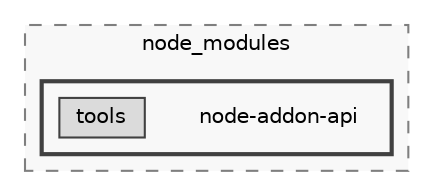 digraph "backend/node_modules/node-addon-api"
{
 // LATEX_PDF_SIZE
  bgcolor="transparent";
  edge [fontname=Helvetica,fontsize=10,labelfontname=Helvetica,labelfontsize=10];
  node [fontname=Helvetica,fontsize=10,shape=box,height=0.2,width=0.4];
  compound=true
  subgraph clusterdir_86dbea9de526ba50b112ba867d8b4b1f {
    graph [ bgcolor="#f8f8f8", pencolor="grey50", label="node_modules", fontname=Helvetica,fontsize=10 style="filled,dashed", URL="dir_86dbea9de526ba50b112ba867d8b4b1f.html",tooltip=""]
  subgraph clusterdir_c071a9ebac742807e9adc3f792464e8a {
    graph [ bgcolor="#f8f8f8", pencolor="grey25", label="", fontname=Helvetica,fontsize=10 style="filled,bold", URL="dir_c071a9ebac742807e9adc3f792464e8a.html",tooltip=""]
    dir_c071a9ebac742807e9adc3f792464e8a [shape=plaintext, label="node-addon-api"];
  dir_8a5dbd82abff4d39ec018b251d982c4c [label="tools", fillcolor="#dbdbdb", color="grey25", style="filled", URL="dir_8a5dbd82abff4d39ec018b251d982c4c.html",tooltip=""];
  }
  }
}
